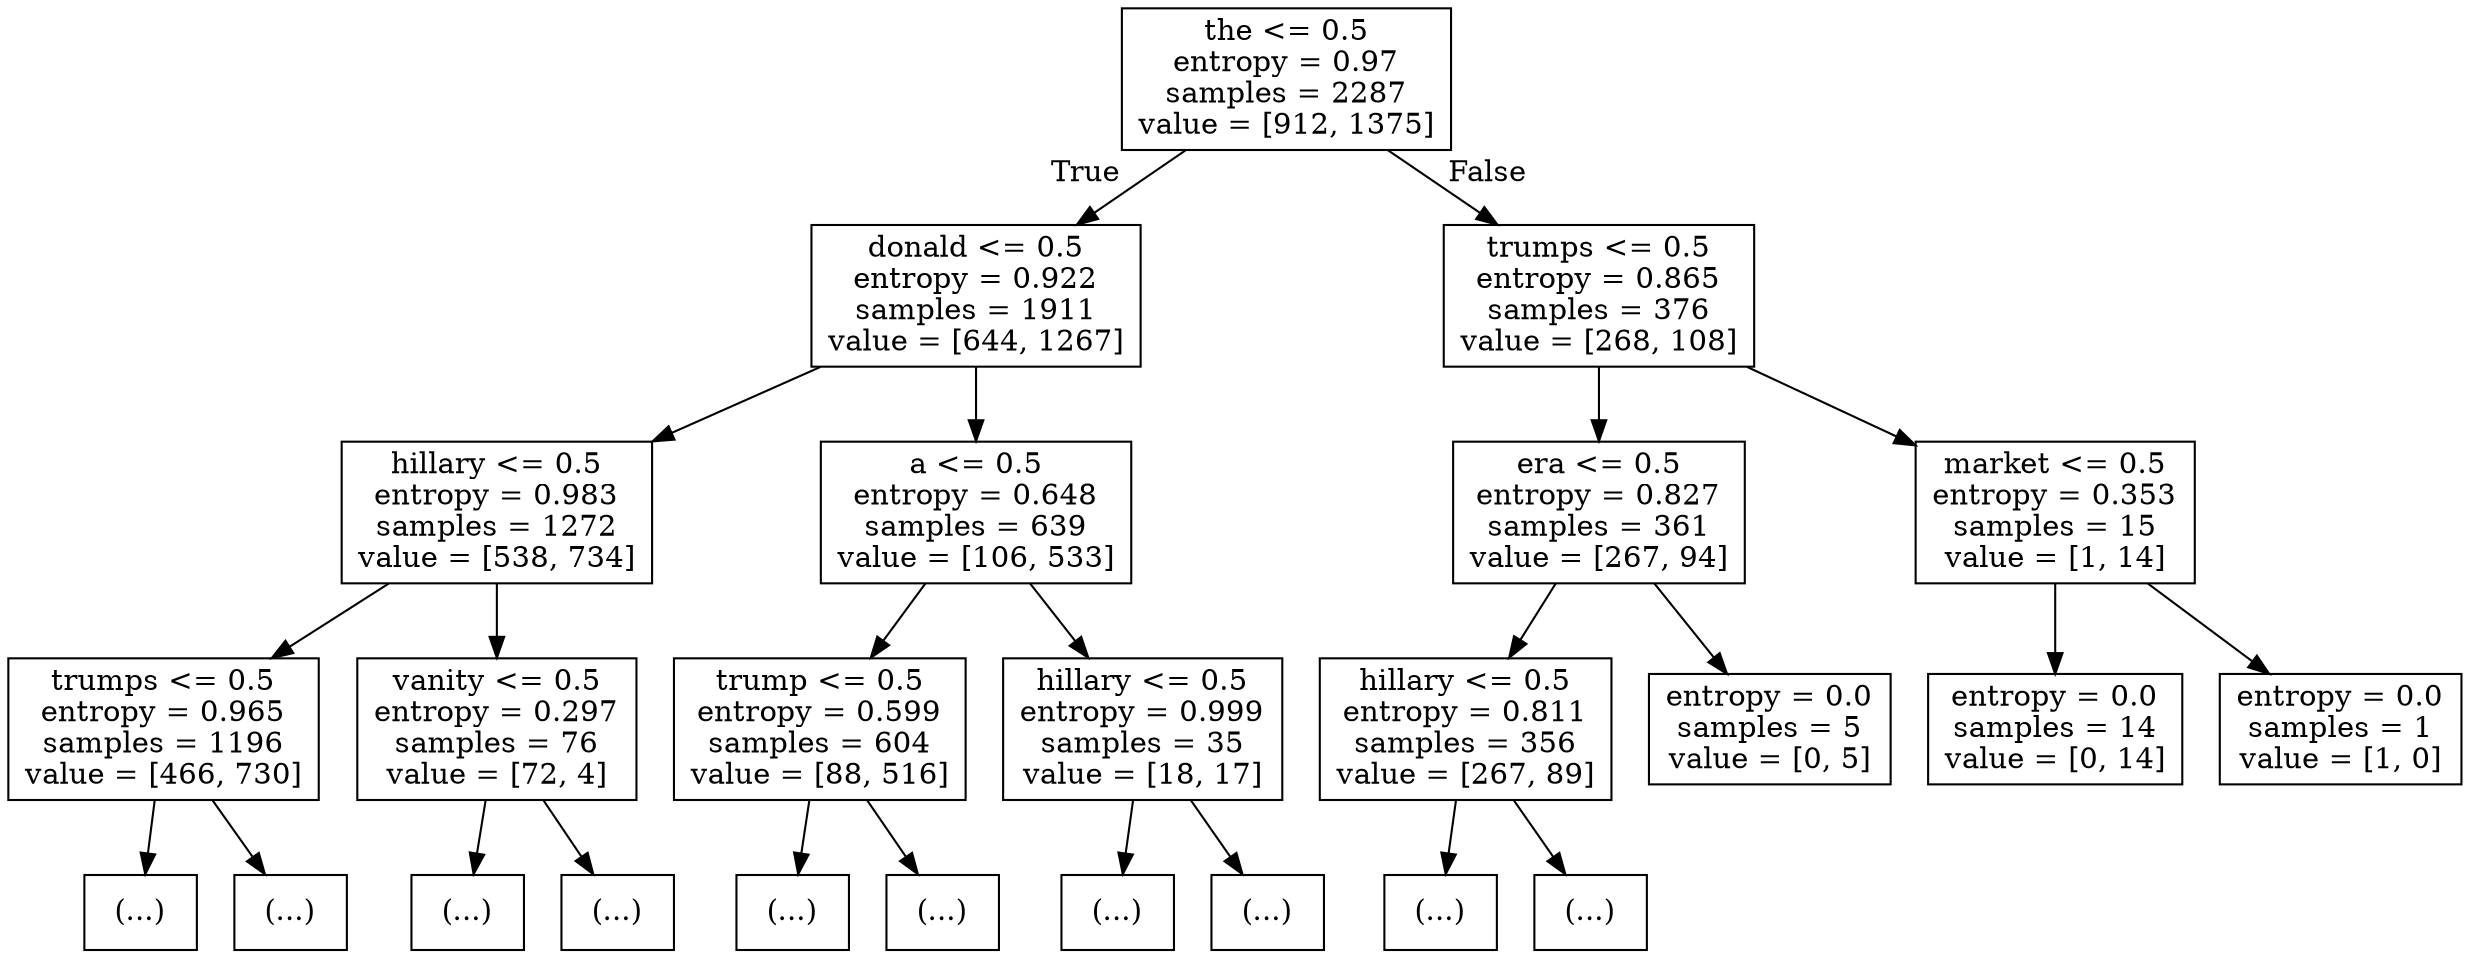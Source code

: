 digraph Tree {
node [shape=box] ;
0 [label="the <= 0.5\nentropy = 0.97\nsamples = 2287\nvalue = [912, 1375]"] ;
1 [label="donald <= 0.5\nentropy = 0.922\nsamples = 1911\nvalue = [644, 1267]"] ;
0 -> 1 [labeldistance=2.5, labelangle=45, headlabel="True"] ;
2 [label="hillary <= 0.5\nentropy = 0.983\nsamples = 1272\nvalue = [538, 734]"] ;
1 -> 2 ;
3 [label="trumps <= 0.5\nentropy = 0.965\nsamples = 1196\nvalue = [466, 730]"] ;
2 -> 3 ;
4 [label="(...)"] ;
3 -> 4 ;
465 [label="(...)"] ;
3 -> 465 ;
470 [label="vanity <= 0.5\nentropy = 0.297\nsamples = 76\nvalue = [72, 4]"] ;
2 -> 470 ;
471 [label="(...)"] ;
470 -> 471 ;
480 [label="(...)"] ;
470 -> 480 ;
481 [label="a <= 0.5\nentropy = 0.648\nsamples = 639\nvalue = [106, 533]"] ;
1 -> 481 ;
482 [label="trump <= 0.5\nentropy = 0.599\nsamples = 604\nvalue = [88, 516]"] ;
481 -> 482 ;
483 [label="(...)"] ;
482 -> 483 ;
484 [label="(...)"] ;
482 -> 484 ;
605 [label="hillary <= 0.5\nentropy = 0.999\nsamples = 35\nvalue = [18, 17]"] ;
481 -> 605 ;
606 [label="(...)"] ;
605 -> 606 ;
623 [label="(...)"] ;
605 -> 623 ;
624 [label="trumps <= 0.5\nentropy = 0.865\nsamples = 376\nvalue = [268, 108]"] ;
0 -> 624 [labeldistance=2.5, labelangle=-45, headlabel="False"] ;
625 [label="era <= 0.5\nentropy = 0.827\nsamples = 361\nvalue = [267, 94]"] ;
624 -> 625 ;
626 [label="hillary <= 0.5\nentropy = 0.811\nsamples = 356\nvalue = [267, 89]"] ;
625 -> 626 ;
627 [label="(...)"] ;
626 -> 627 ;
790 [label="(...)"] ;
626 -> 790 ;
791 [label="entropy = 0.0\nsamples = 5\nvalue = [0, 5]"] ;
625 -> 791 ;
792 [label="market <= 0.5\nentropy = 0.353\nsamples = 15\nvalue = [1, 14]"] ;
624 -> 792 ;
793 [label="entropy = 0.0\nsamples = 14\nvalue = [0, 14]"] ;
792 -> 793 ;
794 [label="entropy = 0.0\nsamples = 1\nvalue = [1, 0]"] ;
792 -> 794 ;
}